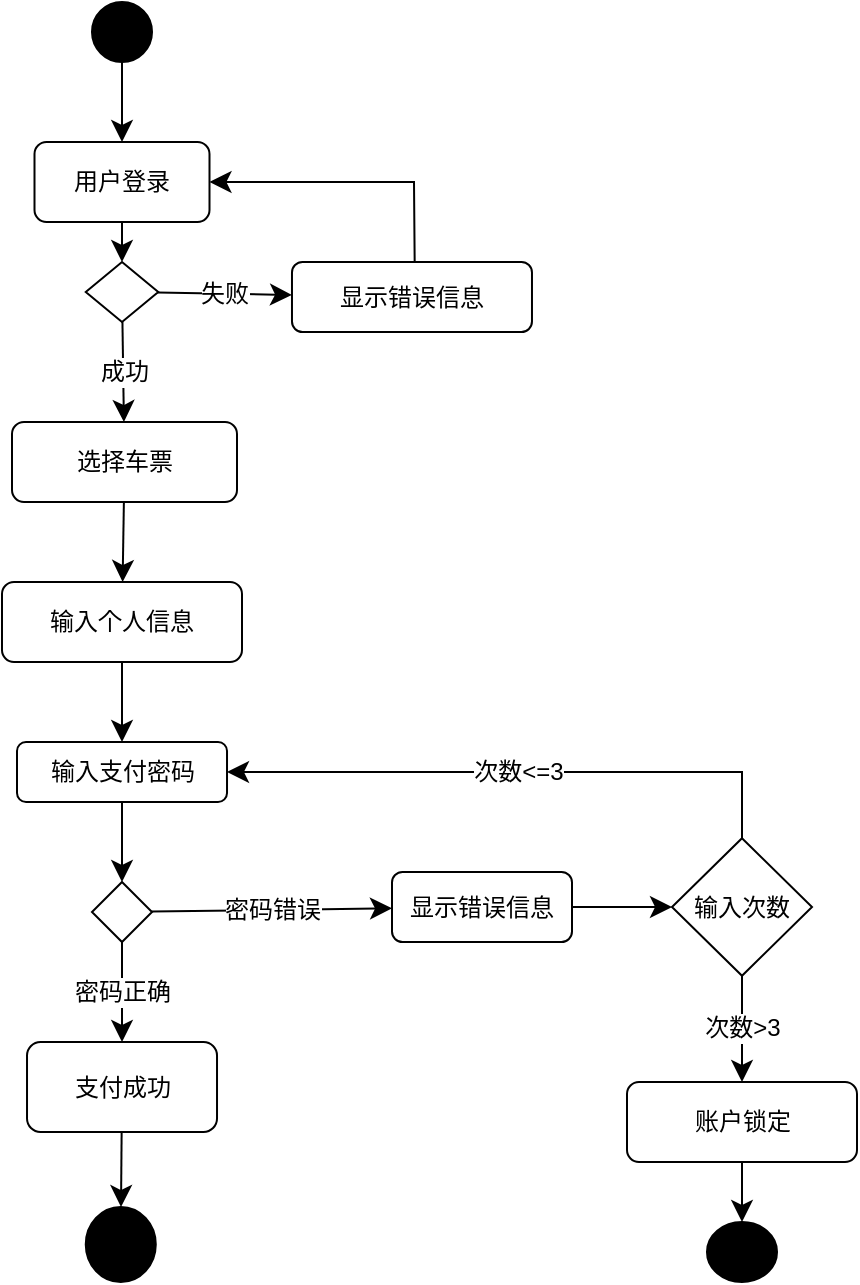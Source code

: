 <mxfile version="24.5.5" type="github">
  <diagram name="Page-1" id="c7488fd3-1785-93aa-aadb-54a6760d102a">
    <mxGraphModel dx="1213" dy="715" grid="1" gridSize="10" guides="1" tooltips="1" connect="1" arrows="1" fold="1" page="1" pageScale="1" pageWidth="1100" pageHeight="850" background="none" math="0" shadow="0">
      <root>
        <mxCell id="0" />
        <mxCell id="1" parent="0" />
        <mxCell id="fc6EvpgwyI7G-k5-crlY-3" value="" style="edgeStyle=none;curved=1;rounded=0;orthogonalLoop=1;jettySize=auto;html=1;fontSize=12;startSize=8;endSize=8;" edge="1" parent="1" source="fc6EvpgwyI7G-k5-crlY-1" target="fc6EvpgwyI7G-k5-crlY-2">
          <mxGeometry relative="1" as="geometry" />
        </mxCell>
        <mxCell id="fc6EvpgwyI7G-k5-crlY-1" value="" style="ellipse;whiteSpace=wrap;html=1;aspect=fixed;strokeColor=#000000;fillStyle=solid;fillColor=#000000;" vertex="1" parent="1">
          <mxGeometry x="310" y="40" width="30" height="30" as="geometry" />
        </mxCell>
        <mxCell id="fc6EvpgwyI7G-k5-crlY-5" value="" style="edgeStyle=none;curved=1;rounded=0;orthogonalLoop=1;jettySize=auto;html=1;fontSize=12;startSize=8;endSize=8;" edge="1" parent="1" source="fc6EvpgwyI7G-k5-crlY-2">
          <mxGeometry relative="1" as="geometry">
            <mxPoint x="325" y="170" as="targetPoint" />
          </mxGeometry>
        </mxCell>
        <mxCell id="fc6EvpgwyI7G-k5-crlY-2" value="用户登录" style="rounded=1;whiteSpace=wrap;html=1;" vertex="1" parent="1">
          <mxGeometry x="281.25" y="110" width="87.5" height="40" as="geometry" />
        </mxCell>
        <mxCell id="fc6EvpgwyI7G-k5-crlY-10" value="失败" style="edgeStyle=none;curved=1;rounded=0;orthogonalLoop=1;jettySize=auto;html=1;fontSize=12;startSize=8;endSize=8;" edge="1" parent="1" source="fc6EvpgwyI7G-k5-crlY-6" target="fc6EvpgwyI7G-k5-crlY-9">
          <mxGeometry relative="1" as="geometry" />
        </mxCell>
        <mxCell id="fc6EvpgwyI7G-k5-crlY-34" value="成功" style="edgeStyle=none;curved=1;rounded=0;orthogonalLoop=1;jettySize=auto;html=1;fontSize=12;startSize=8;endSize=8;" edge="1" parent="1" source="fc6EvpgwyI7G-k5-crlY-6" target="fc6EvpgwyI7G-k5-crlY-33">
          <mxGeometry relative="1" as="geometry" />
        </mxCell>
        <mxCell id="fc6EvpgwyI7G-k5-crlY-6" value="" style="rhombus;whiteSpace=wrap;html=1;" vertex="1" parent="1">
          <mxGeometry x="306.88" y="170" width="36.25" height="30" as="geometry" />
        </mxCell>
        <mxCell id="fc6EvpgwyI7G-k5-crlY-23" style="edgeStyle=none;curved=0;rounded=0;orthogonalLoop=1;jettySize=auto;html=1;fontSize=12;startSize=8;endSize=8;" edge="1" parent="1">
          <mxGeometry relative="1" as="geometry">
            <mxPoint x="368.75" y="130" as="targetPoint" />
            <mxPoint x="471.335" y="170" as="sourcePoint" />
            <Array as="points">
              <mxPoint x="471" y="130" />
              <mxPoint x="430" y="130" />
            </Array>
          </mxGeometry>
        </mxCell>
        <mxCell id="fc6EvpgwyI7G-k5-crlY-9" value="显示错误信息" style="rounded=1;whiteSpace=wrap;html=1;" vertex="1" parent="1">
          <mxGeometry x="409.99" y="170" width="120" height="35" as="geometry" />
        </mxCell>
        <mxCell id="fc6EvpgwyI7G-k5-crlY-25" style="edgeStyle=none;curved=1;rounded=0;orthogonalLoop=1;jettySize=auto;html=1;fontSize=12;startSize=8;endSize=8;entryX=0.5;entryY=0;entryDx=0;entryDy=0;" edge="1" parent="1" source="fc6EvpgwyI7G-k5-crlY-26" target="fc6EvpgwyI7G-k5-crlY-29">
          <mxGeometry relative="1" as="geometry">
            <mxPoint x="582.485" y="680" as="targetPoint" />
          </mxGeometry>
        </mxCell>
        <mxCell id="fc6EvpgwyI7G-k5-crlY-26" value="输入支付密码" style="rounded=1;whiteSpace=wrap;html=1;" vertex="1" parent="1">
          <mxGeometry x="272.5" y="410" width="105.01" height="30" as="geometry" />
        </mxCell>
        <mxCell id="fc6EvpgwyI7G-k5-crlY-27" value="密码正确" style="edgeStyle=none;curved=1;rounded=0;orthogonalLoop=1;jettySize=auto;html=1;fontSize=12;startSize=8;endSize=8;" edge="1" parent="1" source="fc6EvpgwyI7G-k5-crlY-29" target="fc6EvpgwyI7G-k5-crlY-30">
          <mxGeometry relative="1" as="geometry" />
        </mxCell>
        <mxCell id="fc6EvpgwyI7G-k5-crlY-28" value="密码错误" style="edgeStyle=none;curved=1;rounded=0;orthogonalLoop=1;jettySize=auto;html=1;fontSize=12;startSize=8;endSize=8;" edge="1" parent="1" source="fc6EvpgwyI7G-k5-crlY-29" target="fc6EvpgwyI7G-k5-crlY-32">
          <mxGeometry relative="1" as="geometry" />
        </mxCell>
        <mxCell id="fc6EvpgwyI7G-k5-crlY-29" value="" style="rhombus;whiteSpace=wrap;html=1;" vertex="1" parent="1">
          <mxGeometry x="310" y="480" width="30" height="30" as="geometry" />
        </mxCell>
        <mxCell id="fc6EvpgwyI7G-k5-crlY-51" value="" style="edgeStyle=none;curved=1;rounded=0;orthogonalLoop=1;jettySize=auto;html=1;fontSize=12;startSize=8;endSize=8;" edge="1" parent="1" source="fc6EvpgwyI7G-k5-crlY-30" target="fc6EvpgwyI7G-k5-crlY-50">
          <mxGeometry relative="1" as="geometry" />
        </mxCell>
        <mxCell id="fc6EvpgwyI7G-k5-crlY-30" value="支付成功" style="rounded=1;whiteSpace=wrap;html=1;" vertex="1" parent="1">
          <mxGeometry x="277.51" y="560" width="95" height="45" as="geometry" />
        </mxCell>
        <mxCell id="fc6EvpgwyI7G-k5-crlY-43" style="edgeStyle=none;curved=1;rounded=0;orthogonalLoop=1;jettySize=auto;html=1;entryX=0;entryY=0.5;entryDx=0;entryDy=0;fontSize=12;startSize=8;endSize=8;" edge="1" parent="1" source="fc6EvpgwyI7G-k5-crlY-32" target="fc6EvpgwyI7G-k5-crlY-41">
          <mxGeometry relative="1" as="geometry" />
        </mxCell>
        <mxCell id="fc6EvpgwyI7G-k5-crlY-32" value="显示错误信息" style="rounded=1;whiteSpace=wrap;html=1;" vertex="1" parent="1">
          <mxGeometry x="460" y="475" width="90" height="35" as="geometry" />
        </mxCell>
        <mxCell id="fc6EvpgwyI7G-k5-crlY-37" value="" style="edgeStyle=none;curved=1;rounded=0;orthogonalLoop=1;jettySize=auto;html=1;fontSize=12;startSize=8;endSize=8;" edge="1" parent="1" source="fc6EvpgwyI7G-k5-crlY-33" target="fc6EvpgwyI7G-k5-crlY-36">
          <mxGeometry relative="1" as="geometry" />
        </mxCell>
        <mxCell id="fc6EvpgwyI7G-k5-crlY-33" value="选择车票" style="rounded=1;whiteSpace=wrap;html=1;" vertex="1" parent="1">
          <mxGeometry x="270" y="250" width="112.5" height="40" as="geometry" />
        </mxCell>
        <mxCell id="fc6EvpgwyI7G-k5-crlY-38" style="edgeStyle=none;curved=1;rounded=0;orthogonalLoop=1;jettySize=auto;html=1;fontSize=12;startSize=8;endSize=8;" edge="1" parent="1" source="fc6EvpgwyI7G-k5-crlY-36">
          <mxGeometry relative="1" as="geometry">
            <mxPoint x="325" y="410" as="targetPoint" />
          </mxGeometry>
        </mxCell>
        <mxCell id="fc6EvpgwyI7G-k5-crlY-36" value="输入个人信息" style="whiteSpace=wrap;html=1;rounded=1;" vertex="1" parent="1">
          <mxGeometry x="265" y="330" width="120" height="40" as="geometry" />
        </mxCell>
        <mxCell id="fc6EvpgwyI7G-k5-crlY-45" value="次数&amp;lt;=3" style="edgeStyle=none;curved=0;rounded=0;orthogonalLoop=1;jettySize=auto;html=1;fontSize=12;startSize=8;endSize=8;entryX=1;entryY=0.5;entryDx=0;entryDy=0;" edge="1" parent="1" source="fc6EvpgwyI7G-k5-crlY-41" target="fc6EvpgwyI7G-k5-crlY-26">
          <mxGeometry relative="1" as="geometry">
            <mxPoint x="635" y="405" as="targetPoint" />
            <Array as="points">
              <mxPoint x="635" y="425" />
            </Array>
          </mxGeometry>
        </mxCell>
        <mxCell id="fc6EvpgwyI7G-k5-crlY-47" value="次数&amp;gt;3" style="edgeStyle=none;curved=1;rounded=0;orthogonalLoop=1;jettySize=auto;html=1;fontSize=12;startSize=8;endSize=8;" edge="1" parent="1" source="fc6EvpgwyI7G-k5-crlY-41" target="fc6EvpgwyI7G-k5-crlY-46">
          <mxGeometry relative="1" as="geometry" />
        </mxCell>
        <mxCell id="fc6EvpgwyI7G-k5-crlY-41" value="输入次数" style="rhombus;whiteSpace=wrap;html=1;" vertex="1" parent="1">
          <mxGeometry x="600" y="458.13" width="70" height="68.75" as="geometry" />
        </mxCell>
        <mxCell id="fc6EvpgwyI7G-k5-crlY-49" value="" style="edgeStyle=none;curved=1;rounded=0;orthogonalLoop=1;jettySize=auto;html=1;fontSize=12;startSize=8;endSize=8;" edge="1" parent="1" source="fc6EvpgwyI7G-k5-crlY-46" target="fc6EvpgwyI7G-k5-crlY-48">
          <mxGeometry relative="1" as="geometry" />
        </mxCell>
        <mxCell id="fc6EvpgwyI7G-k5-crlY-46" value="账户锁定" style="rounded=1;whiteSpace=wrap;html=1;" vertex="1" parent="1">
          <mxGeometry x="577.5" y="580" width="115" height="40" as="geometry" />
        </mxCell>
        <mxCell id="fc6EvpgwyI7G-k5-crlY-48" value="" style="ellipse;whiteSpace=wrap;html=1;rounded=1;fillColor=#000000;" vertex="1" parent="1">
          <mxGeometry x="617.5" y="650" width="35" height="30" as="geometry" />
        </mxCell>
        <mxCell id="fc6EvpgwyI7G-k5-crlY-50" value="" style="ellipse;whiteSpace=wrap;html=1;rounded=1;fillColor=#000000;" vertex="1" parent="1">
          <mxGeometry x="306.88" y="642.5" width="35.01" height="37.5" as="geometry" />
        </mxCell>
      </root>
    </mxGraphModel>
  </diagram>
</mxfile>
